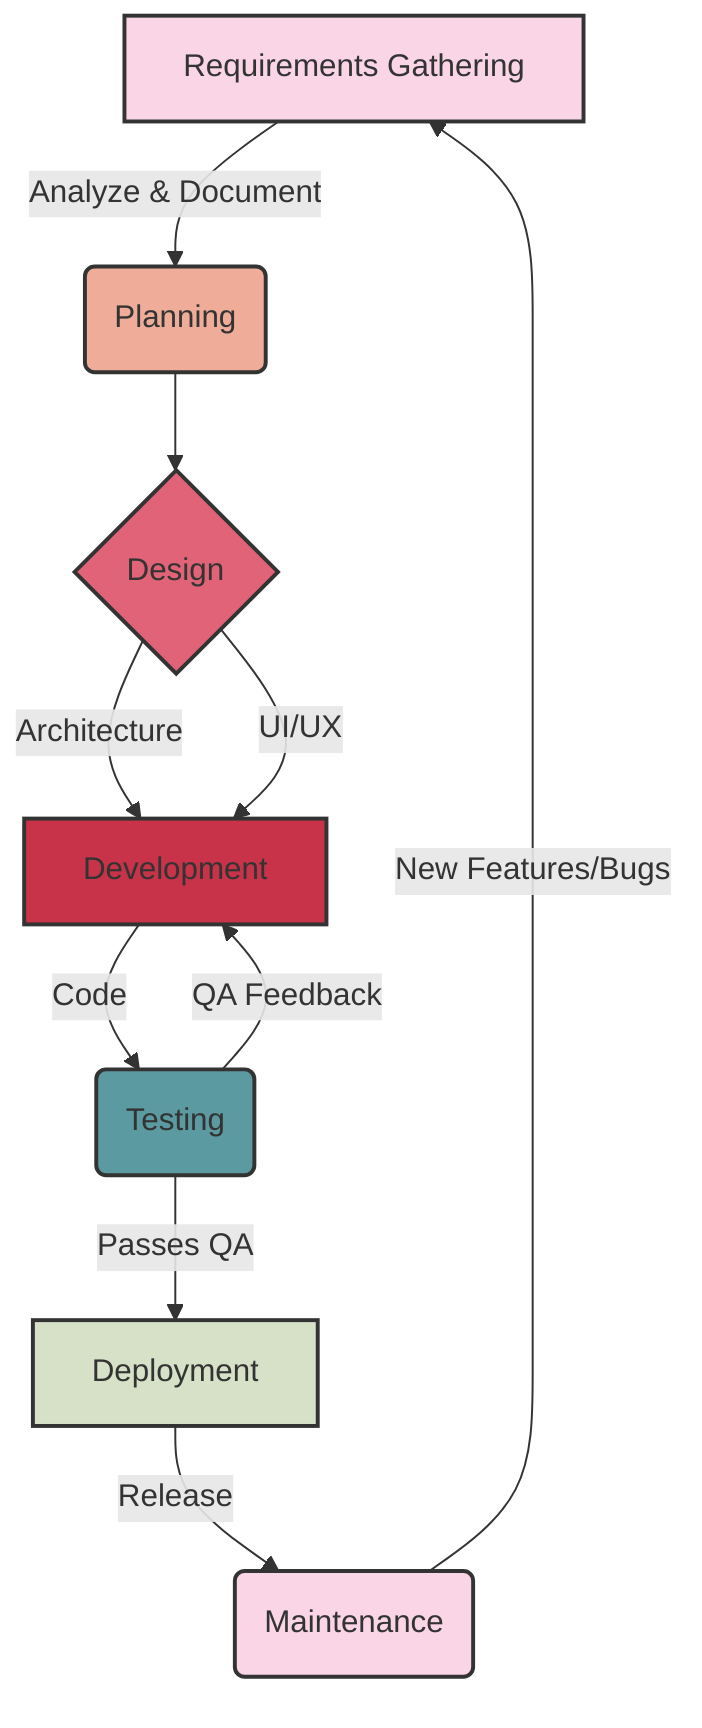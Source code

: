 graph TD
    A[Requirements Gathering] -->|Analyze & Document| B(Planning)
    B --> C{Design}
    C -->|Architecture| D[Development]
    C -->|UI/UX| D
    D -->|Code| E(Testing)
    E -->|QA Feedback| D
    E -->|Passes QA| F[Deployment]
    F -->|Release| G(Maintenance)
    G -->|New Features/Bugs| A
    
    style A fill:#f9d5e5,stroke:#333,stroke-width:2px
    style B fill:#eeac99,stroke:#333,stroke-width:2px
    style C fill:#e06377,stroke:#333,stroke-width:2px
    style D fill:#c83349,stroke:#333,stroke-width:2px
    style E fill:#5b9aa0,stroke:#333,stroke-width:2px
    style F fill:#d6e1c7,stroke:#333,stroke-width:2px
    style G fill:#f9d5e5,stroke:#333,stroke-width:2px